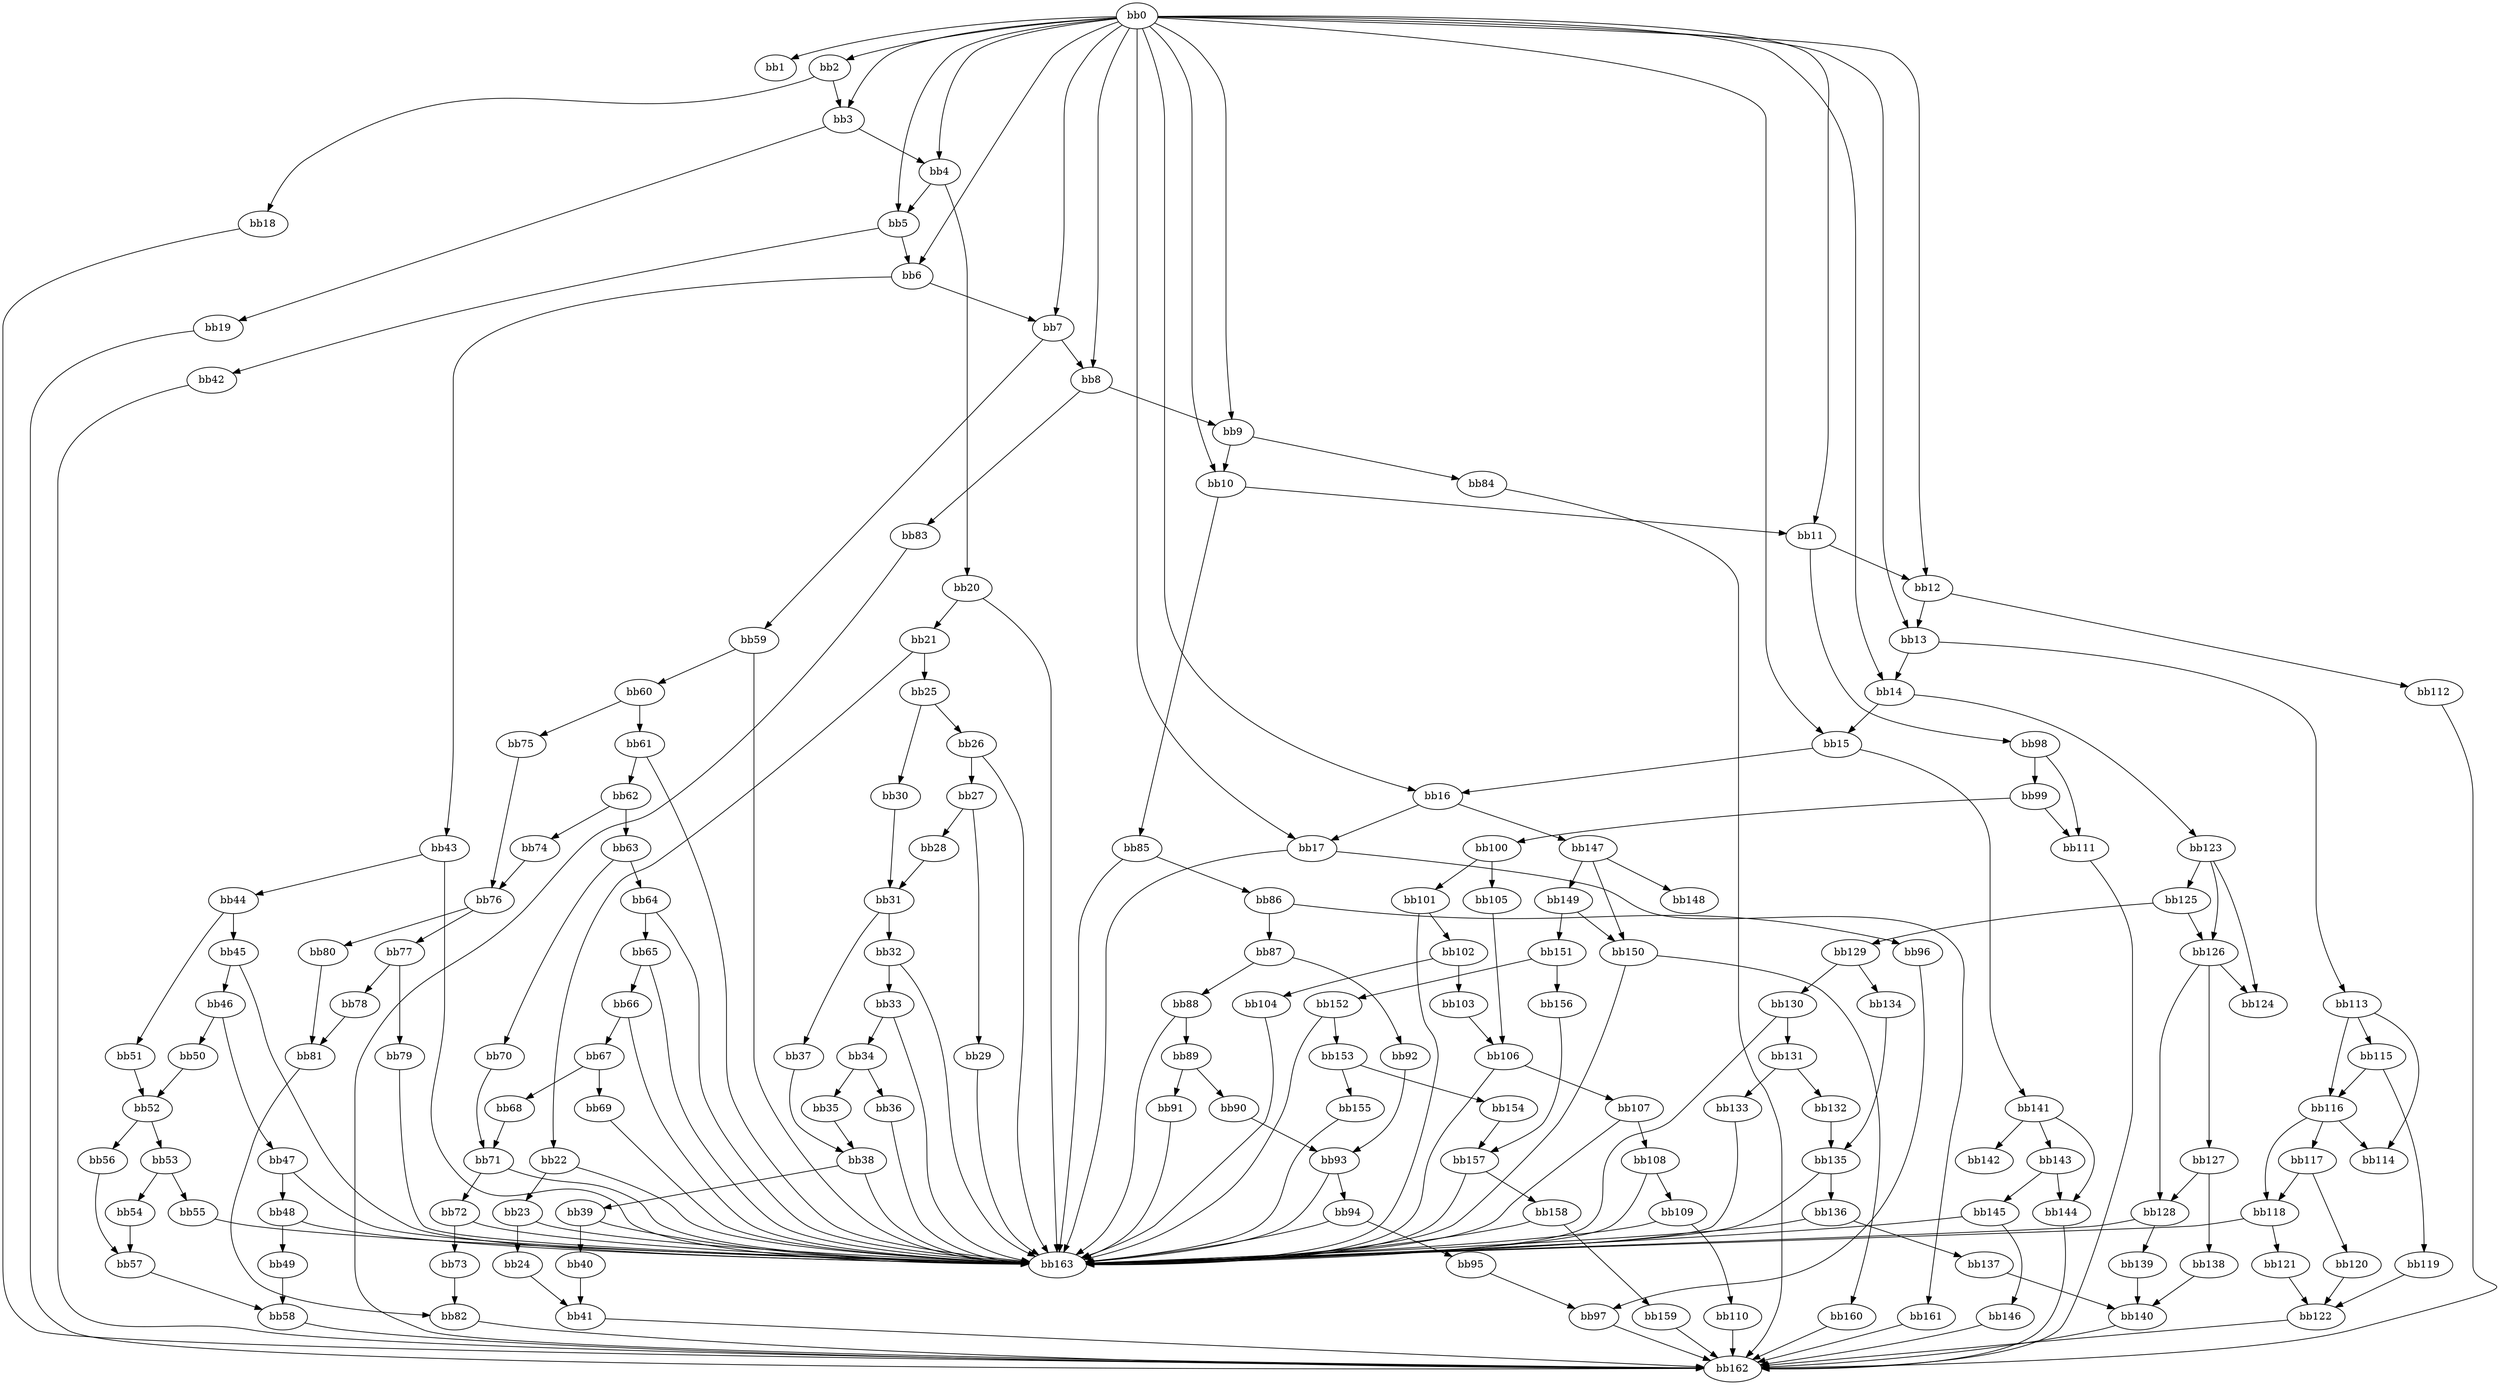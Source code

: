 digraph {
    0 [ label = "bb0\l" ]
    1 [ label = "bb1\l" ]
    2 [ label = "bb2\l" ]
    3 [ label = "bb3\l" ]
    4 [ label = "bb4\l" ]
    5 [ label = "bb5\l" ]
    6 [ label = "bb6\l" ]
    7 [ label = "bb7\l" ]
    8 [ label = "bb8\l" ]
    9 [ label = "bb9\l" ]
    10 [ label = "bb10\l" ]
    11 [ label = "bb11\l" ]
    12 [ label = "bb12\l" ]
    13 [ label = "bb13\l" ]
    14 [ label = "bb14\l" ]
    15 [ label = "bb15\l" ]
    16 [ label = "bb16\l" ]
    17 [ label = "bb17\l" ]
    18 [ label = "bb18\l" ]
    19 [ label = "bb19\l" ]
    20 [ label = "bb20\l" ]
    21 [ label = "bb21\l" ]
    22 [ label = "bb22\l" ]
    23 [ label = "bb23\l" ]
    24 [ label = "bb24\l" ]
    25 [ label = "bb25\l" ]
    26 [ label = "bb26\l" ]
    27 [ label = "bb27\l" ]
    28 [ label = "bb28\l" ]
    29 [ label = "bb29\l" ]
    30 [ label = "bb30\l" ]
    31 [ label = "bb31\l" ]
    32 [ label = "bb32\l" ]
    33 [ label = "bb33\l" ]
    34 [ label = "bb34\l" ]
    35 [ label = "bb35\l" ]
    36 [ label = "bb36\l" ]
    37 [ label = "bb37\l" ]
    38 [ label = "bb38\l" ]
    39 [ label = "bb39\l" ]
    40 [ label = "bb40\l" ]
    41 [ label = "bb41\l" ]
    42 [ label = "bb42\l" ]
    43 [ label = "bb43\l" ]
    44 [ label = "bb44\l" ]
    45 [ label = "bb45\l" ]
    46 [ label = "bb46\l" ]
    47 [ label = "bb47\l" ]
    48 [ label = "bb48\l" ]
    49 [ label = "bb49\l" ]
    50 [ label = "bb50\l" ]
    51 [ label = "bb51\l" ]
    52 [ label = "bb52\l" ]
    53 [ label = "bb53\l" ]
    54 [ label = "bb54\l" ]
    55 [ label = "bb55\l" ]
    56 [ label = "bb56\l" ]
    57 [ label = "bb57\l" ]
    58 [ label = "bb58\l" ]
    59 [ label = "bb59\l" ]
    60 [ label = "bb60\l" ]
    61 [ label = "bb61\l" ]
    62 [ label = "bb62\l" ]
    63 [ label = "bb63\l" ]
    64 [ label = "bb64\l" ]
    65 [ label = "bb65\l" ]
    66 [ label = "bb66\l" ]
    67 [ label = "bb67\l" ]
    68 [ label = "bb68\l" ]
    69 [ label = "bb69\l" ]
    70 [ label = "bb70\l" ]
    71 [ label = "bb71\l" ]
    72 [ label = "bb72\l" ]
    73 [ label = "bb73\l" ]
    74 [ label = "bb74\l" ]
    75 [ label = "bb75\l" ]
    76 [ label = "bb76\l" ]
    77 [ label = "bb77\l" ]
    78 [ label = "bb78\l" ]
    79 [ label = "bb79\l" ]
    80 [ label = "bb80\l" ]
    81 [ label = "bb81\l" ]
    82 [ label = "bb82\l" ]
    83 [ label = "bb83\l" ]
    84 [ label = "bb84\l" ]
    85 [ label = "bb85\l" ]
    86 [ label = "bb86\l" ]
    87 [ label = "bb87\l" ]
    88 [ label = "bb88\l" ]
    89 [ label = "bb89\l" ]
    90 [ label = "bb90\l" ]
    91 [ label = "bb91\l" ]
    92 [ label = "bb92\l" ]
    93 [ label = "bb93\l" ]
    94 [ label = "bb94\l" ]
    95 [ label = "bb95\l" ]
    96 [ label = "bb96\l" ]
    97 [ label = "bb97\l" ]
    98 [ label = "bb98\l" ]
    99 [ label = "bb99\l" ]
    100 [ label = "bb100\l" ]
    101 [ label = "bb101\l" ]
    102 [ label = "bb102\l" ]
    103 [ label = "bb103\l" ]
    104 [ label = "bb104\l" ]
    105 [ label = "bb105\l" ]
    106 [ label = "bb106\l" ]
    107 [ label = "bb107\l" ]
    108 [ label = "bb108\l" ]
    109 [ label = "bb109\l" ]
    110 [ label = "bb110\l" ]
    111 [ label = "bb111\l" ]
    112 [ label = "bb112\l" ]
    113 [ label = "bb113\l" ]
    114 [ label = "bb114\l" ]
    115 [ label = "bb115\l" ]
    116 [ label = "bb116\l" ]
    117 [ label = "bb117\l" ]
    118 [ label = "bb118\l" ]
    119 [ label = "bb119\l" ]
    120 [ label = "bb120\l" ]
    121 [ label = "bb121\l" ]
    122 [ label = "bb122\l" ]
    123 [ label = "bb123\l" ]
    124 [ label = "bb124\l" ]
    125 [ label = "bb125\l" ]
    126 [ label = "bb126\l" ]
    127 [ label = "bb127\l" ]
    128 [ label = "bb128\l" ]
    129 [ label = "bb129\l" ]
    130 [ label = "bb130\l" ]
    131 [ label = "bb131\l" ]
    132 [ label = "bb132\l" ]
    133 [ label = "bb133\l" ]
    134 [ label = "bb134\l" ]
    135 [ label = "bb135\l" ]
    136 [ label = "bb136\l" ]
    137 [ label = "bb137\l" ]
    138 [ label = "bb138\l" ]
    139 [ label = "bb139\l" ]
    140 [ label = "bb140\l" ]
    141 [ label = "bb141\l" ]
    142 [ label = "bb142\l" ]
    143 [ label = "bb143\l" ]
    144 [ label = "bb144\l" ]
    145 [ label = "bb145\l" ]
    146 [ label = "bb146\l" ]
    147 [ label = "bb147\l" ]
    148 [ label = "bb148\l" ]
    149 [ label = "bb149\l" ]
    150 [ label = "bb150\l" ]
    151 [ label = "bb151\l" ]
    152 [ label = "bb152\l" ]
    153 [ label = "bb153\l" ]
    154 [ label = "bb154\l" ]
    155 [ label = "bb155\l" ]
    156 [ label = "bb156\l" ]
    157 [ label = "bb157\l" ]
    158 [ label = "bb158\l" ]
    159 [ label = "bb159\l" ]
    160 [ label = "bb160\l" ]
    161 [ label = "bb161\l" ]
    162 [ label = "bb162\l" ]
    163 [ label = "bb163\l" ]
    0 -> 1 [ ]
    0 -> 2 [ ]
    0 -> 3 [ ]
    0 -> 4 [ ]
    0 -> 5 [ ]
    0 -> 6 [ ]
    0 -> 7 [ ]
    0 -> 8 [ ]
    0 -> 9 [ ]
    0 -> 10 [ ]
    0 -> 11 [ ]
    0 -> 12 [ ]
    0 -> 13 [ ]
    0 -> 14 [ ]
    0 -> 15 [ ]
    0 -> 16 [ ]
    0 -> 17 [ ]
    2 -> 3 [ ]
    2 -> 18 [ ]
    3 -> 4 [ ]
    3 -> 19 [ ]
    4 -> 5 [ ]
    4 -> 20 [ ]
    5 -> 6 [ ]
    5 -> 42 [ ]
    6 -> 7 [ ]
    6 -> 43 [ ]
    7 -> 8 [ ]
    7 -> 59 [ ]
    8 -> 9 [ ]
    8 -> 83 [ ]
    9 -> 10 [ ]
    9 -> 84 [ ]
    10 -> 11 [ ]
    10 -> 85 [ ]
    11 -> 12 [ ]
    11 -> 98 [ ]
    12 -> 13 [ ]
    12 -> 112 [ ]
    13 -> 14 [ ]
    13 -> 113 [ ]
    14 -> 15 [ ]
    14 -> 123 [ ]
    15 -> 16 [ ]
    15 -> 141 [ ]
    16 -> 17 [ ]
    16 -> 147 [ ]
    17 -> 161 [ ]
    17 -> 163 [ ]
    18 -> 162 [ ]
    19 -> 162 [ ]
    20 -> 21 [ ]
    20 -> 163 [ ]
    21 -> 22 [ ]
    21 -> 25 [ ]
    22 -> 23 [ ]
    22 -> 163 [ ]
    23 -> 24 [ ]
    23 -> 163 [ ]
    24 -> 41 [ ]
    25 -> 26 [ ]
    25 -> 30 [ ]
    26 -> 27 [ ]
    26 -> 163 [ ]
    27 -> 28 [ ]
    27 -> 29 [ ]
    28 -> 31 [ ]
    29 -> 163 [ ]
    30 -> 31 [ ]
    31 -> 32 [ ]
    31 -> 37 [ ]
    32 -> 33 [ ]
    32 -> 163 [ ]
    33 -> 34 [ ]
    33 -> 163 [ ]
    34 -> 35 [ ]
    34 -> 36 [ ]
    35 -> 38 [ ]
    36 -> 163 [ ]
    37 -> 38 [ ]
    38 -> 39 [ ]
    38 -> 163 [ ]
    39 -> 40 [ ]
    39 -> 163 [ ]
    40 -> 41 [ ]
    41 -> 162 [ ]
    42 -> 162 [ ]
    43 -> 44 [ ]
    43 -> 163 [ ]
    44 -> 45 [ ]
    44 -> 51 [ ]
    45 -> 46 [ ]
    45 -> 163 [ ]
    46 -> 47 [ ]
    46 -> 50 [ ]
    47 -> 48 [ ]
    47 -> 163 [ ]
    48 -> 49 [ ]
    48 -> 163 [ ]
    49 -> 58 [ ]
    50 -> 52 [ ]
    51 -> 52 [ ]
    52 -> 53 [ ]
    52 -> 56 [ ]
    53 -> 54 [ ]
    53 -> 55 [ ]
    54 -> 57 [ ]
    55 -> 163 [ ]
    56 -> 57 [ ]
    57 -> 58 [ ]
    58 -> 162 [ ]
    59 -> 60 [ ]
    59 -> 163 [ ]
    60 -> 61 [ ]
    60 -> 75 [ ]
    61 -> 62 [ ]
    61 -> 163 [ ]
    62 -> 63 [ ]
    62 -> 74 [ ]
    63 -> 64 [ ]
    63 -> 70 [ ]
    64 -> 65 [ ]
    64 -> 163 [ ]
    65 -> 66 [ ]
    65 -> 163 [ ]
    66 -> 67 [ ]
    66 -> 163 [ ]
    67 -> 68 [ ]
    67 -> 69 [ ]
    68 -> 71 [ ]
    69 -> 163 [ ]
    70 -> 71 [ ]
    71 -> 72 [ ]
    71 -> 163 [ ]
    72 -> 73 [ ]
    72 -> 163 [ ]
    73 -> 82 [ ]
    74 -> 76 [ ]
    75 -> 76 [ ]
    76 -> 77 [ ]
    76 -> 80 [ ]
    77 -> 78 [ ]
    77 -> 79 [ ]
    78 -> 81 [ ]
    79 -> 163 [ ]
    80 -> 81 [ ]
    81 -> 82 [ ]
    82 -> 162 [ ]
    83 -> 162 [ ]
    84 -> 162 [ ]
    85 -> 86 [ ]
    85 -> 163 [ ]
    86 -> 87 [ ]
    86 -> 96 [ ]
    87 -> 88 [ ]
    87 -> 92 [ ]
    88 -> 89 [ ]
    88 -> 163 [ ]
    89 -> 90 [ ]
    89 -> 91 [ ]
    90 -> 93 [ ]
    91 -> 163 [ ]
    92 -> 93 [ ]
    93 -> 94 [ ]
    93 -> 163 [ ]
    94 -> 95 [ ]
    94 -> 163 [ ]
    95 -> 97 [ ]
    96 -> 97 [ ]
    97 -> 162 [ ]
    98 -> 99 [ ]
    98 -> 111 [ ]
    99 -> 100 [ ]
    99 -> 111 [ ]
    100 -> 101 [ ]
    100 -> 105 [ ]
    101 -> 102 [ ]
    101 -> 163 [ ]
    102 -> 103 [ ]
    102 -> 104 [ ]
    103 -> 106 [ ]
    104 -> 163 [ ]
    105 -> 106 [ ]
    106 -> 107 [ ]
    106 -> 163 [ ]
    107 -> 108 [ ]
    107 -> 163 [ ]
    108 -> 109 [ ]
    108 -> 163 [ ]
    109 -> 110 [ ]
    109 -> 163 [ ]
    110 -> 162 [ ]
    111 -> 162 [ ]
    112 -> 162 [ ]
    113 -> 114 [ ]
    113 -> 115 [ ]
    113 -> 116 [ ]
    115 -> 116 [ ]
    115 -> 119 [ ]
    116 -> 114 [ ]
    116 -> 117 [ ]
    116 -> 118 [ ]
    117 -> 118 [ ]
    117 -> 120 [ ]
    118 -> 121 [ ]
    118 -> 163 [ ]
    119 -> 122 [ ]
    120 -> 122 [ ]
    121 -> 122 [ ]
    122 -> 162 [ ]
    123 -> 124 [ ]
    123 -> 125 [ ]
    123 -> 126 [ ]
    125 -> 126 [ ]
    125 -> 129 [ ]
    126 -> 124 [ ]
    126 -> 127 [ ]
    126 -> 128 [ ]
    127 -> 128 [ ]
    127 -> 138 [ ]
    128 -> 139 [ ]
    128 -> 163 [ ]
    129 -> 130 [ ]
    129 -> 134 [ ]
    130 -> 131 [ ]
    130 -> 163 [ ]
    131 -> 132 [ ]
    131 -> 133 [ ]
    132 -> 135 [ ]
    133 -> 163 [ ]
    134 -> 135 [ ]
    135 -> 136 [ ]
    135 -> 163 [ ]
    136 -> 137 [ ]
    136 -> 163 [ ]
    137 -> 140 [ ]
    138 -> 140 [ ]
    139 -> 140 [ ]
    140 -> 162 [ ]
    141 -> 142 [ ]
    141 -> 143 [ ]
    141 -> 144 [ ]
    143 -> 144 [ ]
    143 -> 145 [ ]
    144 -> 162 [ ]
    145 -> 146 [ ]
    145 -> 163 [ ]
    146 -> 162 [ ]
    147 -> 148 [ ]
    147 -> 149 [ ]
    147 -> 150 [ ]
    149 -> 150 [ ]
    149 -> 151 [ ]
    150 -> 160 [ ]
    150 -> 163 [ ]
    151 -> 152 [ ]
    151 -> 156 [ ]
    152 -> 153 [ ]
    152 -> 163 [ ]
    153 -> 154 [ ]
    153 -> 155 [ ]
    154 -> 157 [ ]
    155 -> 163 [ ]
    156 -> 157 [ ]
    157 -> 158 [ ]
    157 -> 163 [ ]
    158 -> 159 [ ]
    158 -> 163 [ ]
    159 -> 162 [ ]
    160 -> 162 [ ]
    161 -> 162 [ ]
}

